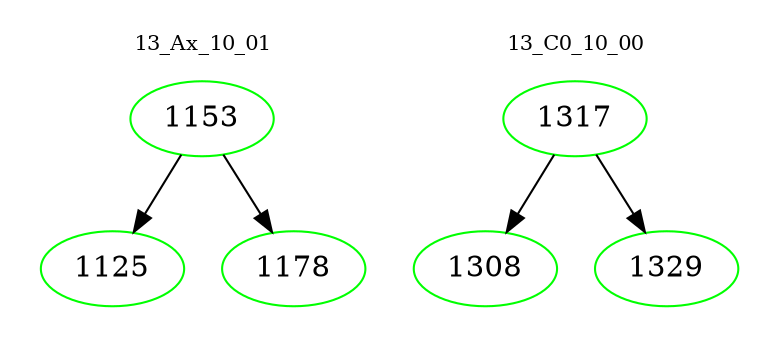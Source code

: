 digraph{
subgraph cluster_0 {
color = white
label = "13_Ax_10_01";
fontsize=10;
T0_1153 [label="1153", color="green"]
T0_1153 -> T0_1125 [color="black"]
T0_1125 [label="1125", color="green"]
T0_1153 -> T0_1178 [color="black"]
T0_1178 [label="1178", color="green"]
}
subgraph cluster_1 {
color = white
label = "13_C0_10_00";
fontsize=10;
T1_1317 [label="1317", color="green"]
T1_1317 -> T1_1308 [color="black"]
T1_1308 [label="1308", color="green"]
T1_1317 -> T1_1329 [color="black"]
T1_1329 [label="1329", color="green"]
}
}
